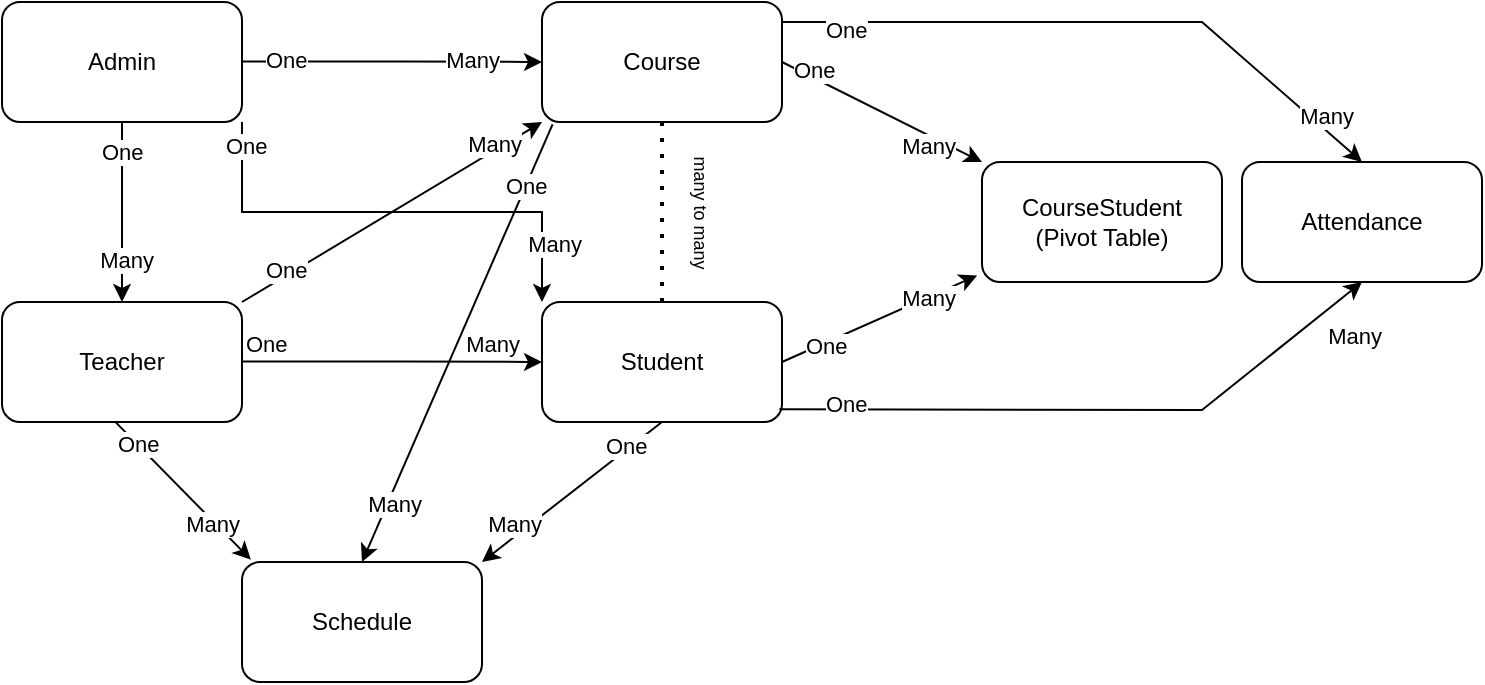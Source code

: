 <mxfile version="20.6.2" type="device"><diagram id="kIJd4dc42Nf49BunXa9t" name="Page-1"><mxGraphModel dx="970" dy="577" grid="1" gridSize="10" guides="1" tooltips="1" connect="1" arrows="1" fold="1" page="1" pageScale="1" pageWidth="850" pageHeight="1100" math="0" shadow="0"><root><mxCell id="0"/><mxCell id="1" parent="0"/><mxCell id="HAYgzfV5sd6gE6kNOw4Y-38" style="edgeStyle=orthogonalEdgeStyle;rounded=0;orthogonalLoop=1;jettySize=auto;html=1;exitX=1;exitY=1;exitDx=0;exitDy=0;entryX=0;entryY=0;entryDx=0;entryDy=0;" parent="1" source="HAYgzfV5sd6gE6kNOw4Y-1" target="HAYgzfV5sd6gE6kNOw4Y-2" edge="1"><mxGeometry relative="1" as="geometry"/></mxCell><mxCell id="HAYgzfV5sd6gE6kNOw4Y-1" value="Admin" style="rounded=1;whiteSpace=wrap;html=1;" parent="1" vertex="1"><mxGeometry x="60" y="410" width="120" height="60" as="geometry"/></mxCell><mxCell id="HAYgzfV5sd6gE6kNOw4Y-2" value="Student" style="rounded=1;whiteSpace=wrap;html=1;" parent="1" vertex="1"><mxGeometry x="330" y="560" width="120" height="60" as="geometry"/></mxCell><mxCell id="HAYgzfV5sd6gE6kNOw4Y-3" value="Teacher" style="rounded=1;whiteSpace=wrap;html=1;" parent="1" vertex="1"><mxGeometry x="60" y="560" width="120" height="60" as="geometry"/></mxCell><mxCell id="HAYgzfV5sd6gE6kNOw4Y-4" value="Course" style="rounded=1;whiteSpace=wrap;html=1;" parent="1" vertex="1"><mxGeometry x="330" y="410" width="120" height="60" as="geometry"/></mxCell><mxCell id="HAYgzfV5sd6gE6kNOw4Y-5" value="CourseStudent&lt;br&gt;(Pivot Table)" style="rounded=1;whiteSpace=wrap;html=1;" parent="1" vertex="1"><mxGeometry x="550" y="490" width="120" height="60" as="geometry"/></mxCell><mxCell id="HAYgzfV5sd6gE6kNOw4Y-6" value="" style="endArrow=classic;html=1;rounded=0;" parent="1" edge="1"><mxGeometry relative="1" as="geometry"><mxPoint x="180" y="439.71" as="sourcePoint"/><mxPoint x="330" y="440" as="targetPoint"/><Array as="points"><mxPoint x="260" y="439.71"/></Array></mxGeometry></mxCell><mxCell id="HAYgzfV5sd6gE6kNOw4Y-8" value="One" style="edgeLabel;resizable=0;html=1;align=left;verticalAlign=bottom;" parent="HAYgzfV5sd6gE6kNOw4Y-6" connectable="0" vertex="1"><mxGeometry x="-1" relative="1" as="geometry"><mxPoint x="10" y="8" as="offset"/></mxGeometry></mxCell><mxCell id="HAYgzfV5sd6gE6kNOw4Y-9" value="Many" style="edgeLabel;resizable=0;html=1;align=right;verticalAlign=bottom;" parent="HAYgzfV5sd6gE6kNOw4Y-6" connectable="0" vertex="1"><mxGeometry x="1" relative="1" as="geometry"><mxPoint x="-20" y="8" as="offset"/></mxGeometry></mxCell><mxCell id="HAYgzfV5sd6gE6kNOw4Y-10" value="" style="endArrow=classic;html=1;rounded=0;entryX=0.5;entryY=0;entryDx=0;entryDy=0;" parent="1" target="HAYgzfV5sd6gE6kNOw4Y-3" edge="1"><mxGeometry relative="1" as="geometry"><mxPoint x="120" y="470" as="sourcePoint"/><mxPoint x="270" y="470" as="targetPoint"/><Array as="points"/></mxGeometry></mxCell><mxCell id="HAYgzfV5sd6gE6kNOw4Y-11" value="One" style="edgeLabel;resizable=0;html=1;align=left;verticalAlign=bottom;" parent="HAYgzfV5sd6gE6kNOw4Y-10" connectable="0" vertex="1"><mxGeometry x="-1" relative="1" as="geometry"><mxPoint x="-12" y="23" as="offset"/></mxGeometry></mxCell><mxCell id="HAYgzfV5sd6gE6kNOw4Y-12" value="Many" style="edgeLabel;resizable=0;html=1;align=right;verticalAlign=bottom;" parent="HAYgzfV5sd6gE6kNOw4Y-10" connectable="0" vertex="1"><mxGeometry x="1" relative="1" as="geometry"><mxPoint x="16" y="-13" as="offset"/></mxGeometry></mxCell><mxCell id="HAYgzfV5sd6gE6kNOw4Y-13" value="" style="endArrow=classic;html=1;rounded=0;" parent="1" edge="1"><mxGeometry relative="1" as="geometry"><mxPoint x="180" y="589.71" as="sourcePoint"/><mxPoint x="330" y="590" as="targetPoint"/><Array as="points"><mxPoint x="260" y="589.71"/></Array></mxGeometry></mxCell><mxCell id="HAYgzfV5sd6gE6kNOw4Y-14" value="One" style="edgeLabel;resizable=0;html=1;align=left;verticalAlign=bottom;" parent="HAYgzfV5sd6gE6kNOw4Y-13" connectable="0" vertex="1"><mxGeometry x="-1" relative="1" as="geometry"/></mxCell><mxCell id="HAYgzfV5sd6gE6kNOw4Y-15" value="Many" style="edgeLabel;resizable=0;html=1;align=right;verticalAlign=bottom;" parent="HAYgzfV5sd6gE6kNOw4Y-13" connectable="0" vertex="1"><mxGeometry x="1" relative="1" as="geometry"><mxPoint x="-10" as="offset"/></mxGeometry></mxCell><mxCell id="HAYgzfV5sd6gE6kNOw4Y-19" value="" style="endArrow=classic;html=1;rounded=0;exitX=1;exitY=0;exitDx=0;exitDy=0;" parent="1" source="HAYgzfV5sd6gE6kNOw4Y-3" edge="1"><mxGeometry relative="1" as="geometry"><mxPoint x="210" y="469.71" as="sourcePoint"/><mxPoint x="330" y="470" as="targetPoint"/><Array as="points"/></mxGeometry></mxCell><mxCell id="HAYgzfV5sd6gE6kNOw4Y-20" value="One" style="edgeLabel;resizable=0;html=1;align=left;verticalAlign=bottom;" parent="HAYgzfV5sd6gE6kNOw4Y-19" connectable="0" vertex="1"><mxGeometry x="-1" relative="1" as="geometry"><mxPoint x="10" y="-8" as="offset"/></mxGeometry></mxCell><mxCell id="HAYgzfV5sd6gE6kNOw4Y-21" value="Many" style="edgeLabel;resizable=0;html=1;align=right;verticalAlign=bottom;" parent="HAYgzfV5sd6gE6kNOw4Y-19" connectable="0" vertex="1"><mxGeometry x="1" relative="1" as="geometry"><mxPoint x="-10" y="20" as="offset"/></mxGeometry></mxCell><mxCell id="HAYgzfV5sd6gE6kNOw4Y-33" value="" style="endArrow=classic;html=1;rounded=0;exitX=1;exitY=0.5;exitDx=0;exitDy=0;entryX=-0.02;entryY=0.945;entryDx=0;entryDy=0;entryPerimeter=0;" parent="1" source="HAYgzfV5sd6gE6kNOw4Y-2" target="HAYgzfV5sd6gE6kNOw4Y-5" edge="1"><mxGeometry relative="1" as="geometry"><mxPoint x="389.71" y="620" as="sourcePoint"/><mxPoint x="550" y="520" as="targetPoint"/><Array as="points"/></mxGeometry></mxCell><mxCell id="HAYgzfV5sd6gE6kNOw4Y-34" value="One" style="edgeLabel;resizable=0;html=1;align=left;verticalAlign=bottom;" parent="HAYgzfV5sd6gE6kNOw4Y-33" connectable="0" vertex="1"><mxGeometry x="-1" relative="1" as="geometry"><mxPoint x="10" as="offset"/></mxGeometry></mxCell><mxCell id="HAYgzfV5sd6gE6kNOw4Y-35" value="Many" style="edgeLabel;resizable=0;html=1;align=right;verticalAlign=bottom;" parent="HAYgzfV5sd6gE6kNOw4Y-33" connectable="0" vertex="1"><mxGeometry x="1" relative="1" as="geometry"><mxPoint x="-10" y="20" as="offset"/></mxGeometry></mxCell><mxCell id="HAYgzfV5sd6gE6kNOw4Y-39" value="Many" style="edgeLabel;resizable=0;html=1;align=right;verticalAlign=bottom;" parent="1" connectable="0" vertex="1"><mxGeometry x="350" y="539.996" as="geometry"/></mxCell><mxCell id="HAYgzfV5sd6gE6kNOw4Y-40" value="One" style="edgeLabel;resizable=0;html=1;align=left;verticalAlign=bottom;" parent="1" connectable="0" vertex="1"><mxGeometry x="170" y="490" as="geometry"/></mxCell><mxCell id="HAYgzfV5sd6gE6kNOw4Y-43" value="" style="endArrow=classic;html=1;rounded=0;exitX=1;exitY=0.5;exitDx=0;exitDy=0;entryX=0;entryY=0;entryDx=0;entryDy=0;" parent="1" source="HAYgzfV5sd6gE6kNOw4Y-4" target="HAYgzfV5sd6gE6kNOw4Y-5" edge="1"><mxGeometry relative="1" as="geometry"><mxPoint x="470" y="440" as="sourcePoint"/><mxPoint x="570" y="400" as="targetPoint"/><Array as="points"/></mxGeometry></mxCell><mxCell id="HAYgzfV5sd6gE6kNOw4Y-44" value="One" style="edgeLabel;resizable=0;html=1;align=left;verticalAlign=bottom;" parent="HAYgzfV5sd6gE6kNOw4Y-43" connectable="0" vertex="1"><mxGeometry x="-1" relative="1" as="geometry"><mxPoint x="4" y="12" as="offset"/></mxGeometry></mxCell><mxCell id="HAYgzfV5sd6gE6kNOw4Y-45" value="Many" style="edgeLabel;resizable=0;html=1;align=right;verticalAlign=bottom;" parent="HAYgzfV5sd6gE6kNOw4Y-43" connectable="0" vertex="1"><mxGeometry x="1" relative="1" as="geometry"><mxPoint x="-13" as="offset"/></mxGeometry></mxCell><mxCell id="HAYgzfV5sd6gE6kNOw4Y-46" value="Attendance" style="rounded=1;whiteSpace=wrap;html=1;" parent="1" vertex="1"><mxGeometry x="680" y="490" width="120" height="60" as="geometry"/></mxCell><mxCell id="HAYgzfV5sd6gE6kNOw4Y-47" value="" style="endArrow=classic;html=1;rounded=0;exitX=0.989;exitY=0.893;exitDx=0;exitDy=0;exitPerimeter=0;entryX=0.5;entryY=1;entryDx=0;entryDy=0;" parent="1" source="HAYgzfV5sd6gE6kNOw4Y-2" target="HAYgzfV5sd6gE6kNOw4Y-46" edge="1"><mxGeometry relative="1" as="geometry"><mxPoint x="590" y="584.5" as="sourcePoint"/><mxPoint x="529.71" y="704.5" as="targetPoint"/><Array as="points"><mxPoint x="660" y="614"/></Array></mxGeometry></mxCell><mxCell id="HAYgzfV5sd6gE6kNOw4Y-48" value="One" style="edgeLabel;resizable=0;html=1;align=left;verticalAlign=bottom;" parent="HAYgzfV5sd6gE6kNOw4Y-47" connectable="0" vertex="1"><mxGeometry x="-1" relative="1" as="geometry"><mxPoint x="21" y="6" as="offset"/></mxGeometry></mxCell><mxCell id="HAYgzfV5sd6gE6kNOw4Y-49" value="Many" style="edgeLabel;resizable=0;html=1;align=right;verticalAlign=bottom;" parent="HAYgzfV5sd6gE6kNOw4Y-47" connectable="0" vertex="1"><mxGeometry x="1" relative="1" as="geometry"><mxPoint x="10" y="36" as="offset"/></mxGeometry></mxCell><mxCell id="HAYgzfV5sd6gE6kNOw4Y-50" value="" style="endArrow=classic;html=1;rounded=0;exitX=1;exitY=0.167;exitDx=0;exitDy=0;exitPerimeter=0;entryX=0.5;entryY=0;entryDx=0;entryDy=0;" parent="1" source="HAYgzfV5sd6gE6kNOw4Y-4" target="HAYgzfV5sd6gE6kNOw4Y-46" edge="1"><mxGeometry relative="1" as="geometry"><mxPoint x="590" y="400" as="sourcePoint"/><mxPoint x="710" y="394.5" as="targetPoint"/><Array as="points"><mxPoint x="660" y="420"/></Array></mxGeometry></mxCell><mxCell id="HAYgzfV5sd6gE6kNOw4Y-51" value="One" style="edgeLabel;resizable=0;html=1;align=left;verticalAlign=bottom;" parent="HAYgzfV5sd6gE6kNOw4Y-50" connectable="0" vertex="1"><mxGeometry x="-1" relative="1" as="geometry"><mxPoint x="20" y="12" as="offset"/></mxGeometry></mxCell><mxCell id="HAYgzfV5sd6gE6kNOw4Y-52" value="Many" style="edgeLabel;resizable=0;html=1;align=right;verticalAlign=bottom;" parent="HAYgzfV5sd6gE6kNOw4Y-50" connectable="0" vertex="1"><mxGeometry x="1" relative="1" as="geometry"><mxPoint x="-4" y="-15" as="offset"/></mxGeometry></mxCell><mxCell id="5ZNiP-oavmJxs7onzNh_-1" value="" style="endArrow=none;dashed=1;html=1;dashPattern=1 3;strokeWidth=2;rounded=0;entryX=0.5;entryY=1;entryDx=0;entryDy=0;exitX=0.5;exitY=0;exitDx=0;exitDy=0;" parent="1" source="HAYgzfV5sd6gE6kNOw4Y-2" target="HAYgzfV5sd6gE6kNOw4Y-4" edge="1"><mxGeometry width="50" height="50" relative="1" as="geometry"><mxPoint x="430" y="510" as="sourcePoint"/><mxPoint x="480" y="460" as="targetPoint"/></mxGeometry></mxCell><mxCell id="5ZNiP-oavmJxs7onzNh_-2" value="&lt;font style=&quot;font-size: 9px;&quot;&gt;many to many&lt;/font&gt;" style="text;html=1;align=center;verticalAlign=middle;resizable=0;points=[];autosize=1;strokeColor=none;fillColor=none;rotation=90;" parent="1" vertex="1"><mxGeometry x="370" y="500" width="80" height="30" as="geometry"/></mxCell><mxCell id="g1cXT7HaMT_lT1_53HXS-1" value="Schedule" style="rounded=1;whiteSpace=wrap;html=1;" parent="1" vertex="1"><mxGeometry x="180" y="690" width="120" height="60" as="geometry"/></mxCell><mxCell id="g1cXT7HaMT_lT1_53HXS-2" value="" style="endArrow=classic;html=1;rounded=0;entryX=0.037;entryY=-0.019;entryDx=0;entryDy=0;entryPerimeter=0;exitX=0.47;exitY=0.995;exitDx=0;exitDy=0;exitPerimeter=0;" parent="1" source="HAYgzfV5sd6gE6kNOw4Y-3" target="g1cXT7HaMT_lT1_53HXS-1" edge="1"><mxGeometry relative="1" as="geometry"><mxPoint x="100" y="620" as="sourcePoint"/><mxPoint x="250" y="620.29" as="targetPoint"/><Array as="points"/></mxGeometry></mxCell><mxCell id="g1cXT7HaMT_lT1_53HXS-3" value="One" style="edgeLabel;resizable=0;html=1;align=left;verticalAlign=bottom;" parent="g1cXT7HaMT_lT1_53HXS-2" connectable="0" vertex="1"><mxGeometry x="-1" relative="1" as="geometry"><mxPoint y="20" as="offset"/></mxGeometry></mxCell><mxCell id="g1cXT7HaMT_lT1_53HXS-4" value="Many" style="edgeLabel;resizable=0;html=1;align=right;verticalAlign=bottom;" parent="g1cXT7HaMT_lT1_53HXS-2" connectable="0" vertex="1"><mxGeometry x="1" relative="1" as="geometry"><mxPoint x="-5" y="-9" as="offset"/></mxGeometry></mxCell><mxCell id="g1cXT7HaMT_lT1_53HXS-5" value="" style="endArrow=classic;html=1;rounded=0;entryX=1;entryY=0;entryDx=0;entryDy=0;" parent="1" target="g1cXT7HaMT_lT1_53HXS-1" edge="1"><mxGeometry relative="1" as="geometry"><mxPoint x="390" y="620" as="sourcePoint"/><mxPoint x="540" y="620.29" as="targetPoint"/><Array as="points"/></mxGeometry></mxCell><mxCell id="g1cXT7HaMT_lT1_53HXS-6" value="One" style="edgeLabel;resizable=0;html=1;align=left;verticalAlign=bottom;" parent="g1cXT7HaMT_lT1_53HXS-5" connectable="0" vertex="1"><mxGeometry x="-1" relative="1" as="geometry"><mxPoint x="-30" y="20" as="offset"/></mxGeometry></mxCell><mxCell id="g1cXT7HaMT_lT1_53HXS-7" value="Many" style="edgeLabel;resizable=0;html=1;align=right;verticalAlign=bottom;" parent="g1cXT7HaMT_lT1_53HXS-5" connectable="0" vertex="1"><mxGeometry x="1" relative="1" as="geometry"><mxPoint x="30" y="-10" as="offset"/></mxGeometry></mxCell><mxCell id="g1cXT7HaMT_lT1_53HXS-8" value="" style="endArrow=classic;html=1;rounded=0;exitX=0.044;exitY=1.019;exitDx=0;exitDy=0;exitPerimeter=0;entryX=0.5;entryY=0;entryDx=0;entryDy=0;" parent="1" source="HAYgzfV5sd6gE6kNOw4Y-4" target="g1cXT7HaMT_lT1_53HXS-1" edge="1"><mxGeometry relative="1" as="geometry"><mxPoint x="210" y="619.71" as="sourcePoint"/><mxPoint x="360" y="620" as="targetPoint"/><Array as="points"/></mxGeometry></mxCell><mxCell id="g1cXT7HaMT_lT1_53HXS-9" value="One" style="edgeLabel;resizable=0;html=1;align=left;verticalAlign=bottom;" parent="g1cXT7HaMT_lT1_53HXS-8" connectable="0" vertex="1"><mxGeometry x="-1" relative="1" as="geometry"><mxPoint x="-25" y="39" as="offset"/></mxGeometry></mxCell><mxCell id="g1cXT7HaMT_lT1_53HXS-10" value="Many" style="edgeLabel;resizable=0;html=1;align=right;verticalAlign=bottom;" parent="g1cXT7HaMT_lT1_53HXS-8" connectable="0" vertex="1"><mxGeometry x="1" relative="1" as="geometry"><mxPoint x="30" y="-20" as="offset"/></mxGeometry></mxCell></root></mxGraphModel></diagram></mxfile>